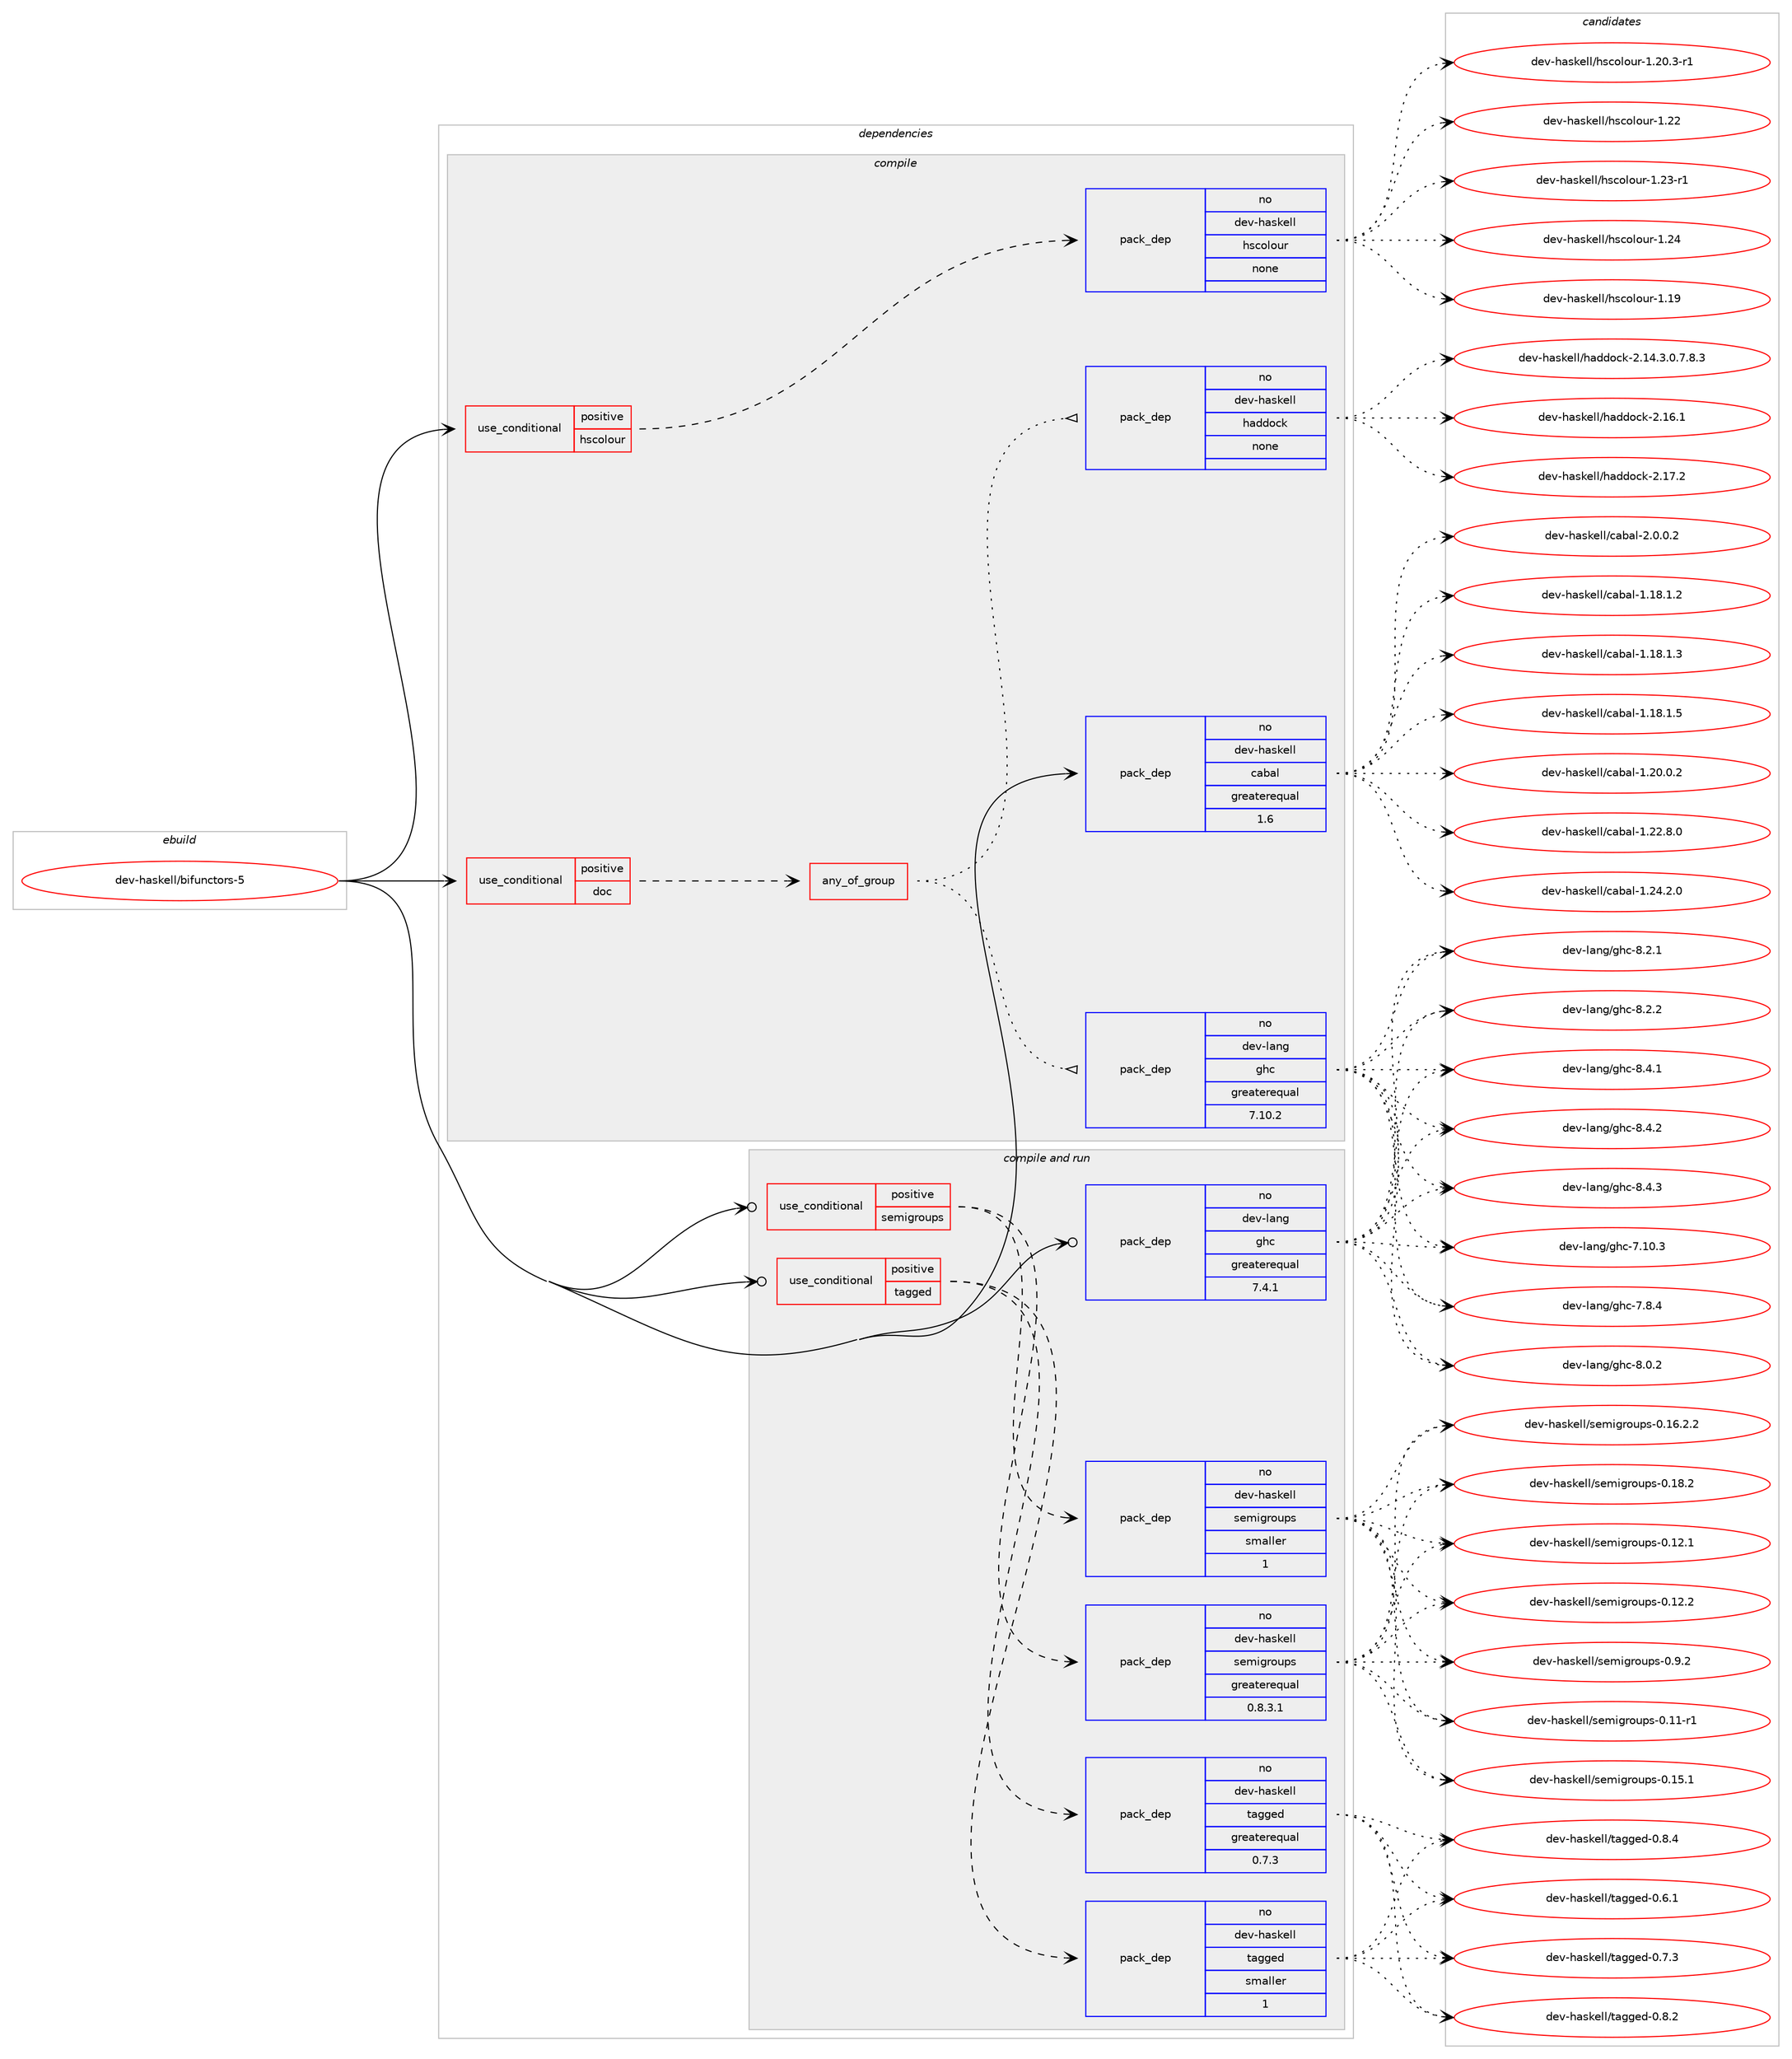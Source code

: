digraph prolog {

# *************
# Graph options
# *************

newrank=true;
concentrate=true;
compound=true;
graph [rankdir=LR,fontname=Helvetica,fontsize=10,ranksep=1.5];#, ranksep=2.5, nodesep=0.2];
edge  [arrowhead=vee];
node  [fontname=Helvetica,fontsize=10];

# **********
# The ebuild
# **********

subgraph cluster_leftcol {
color=gray;
rank=same;
label=<<i>ebuild</i>>;
id [label="dev-haskell/bifunctors-5", color=red, width=4, href="../dev-haskell/bifunctors-5.svg"];
}

# ****************
# The dependencies
# ****************

subgraph cluster_midcol {
color=gray;
label=<<i>dependencies</i>>;
subgraph cluster_compile {
fillcolor="#eeeeee";
style=filled;
label=<<i>compile</i>>;
subgraph cond358704 {
dependency1326969 [label=<<TABLE BORDER="0" CELLBORDER="1" CELLSPACING="0" CELLPADDING="4"><TR><TD ROWSPAN="3" CELLPADDING="10">use_conditional</TD></TR><TR><TD>positive</TD></TR><TR><TD>doc</TD></TR></TABLE>>, shape=none, color=red];
subgraph any20571 {
dependency1326970 [label=<<TABLE BORDER="0" CELLBORDER="1" CELLSPACING="0" CELLPADDING="4"><TR><TD CELLPADDING="10">any_of_group</TD></TR></TABLE>>, shape=none, color=red];subgraph pack947142 {
dependency1326971 [label=<<TABLE BORDER="0" CELLBORDER="1" CELLSPACING="0" CELLPADDING="4" WIDTH="220"><TR><TD ROWSPAN="6" CELLPADDING="30">pack_dep</TD></TR><TR><TD WIDTH="110">no</TD></TR><TR><TD>dev-haskell</TD></TR><TR><TD>haddock</TD></TR><TR><TD>none</TD></TR><TR><TD></TD></TR></TABLE>>, shape=none, color=blue];
}
dependency1326970:e -> dependency1326971:w [weight=20,style="dotted",arrowhead="oinv"];
subgraph pack947143 {
dependency1326972 [label=<<TABLE BORDER="0" CELLBORDER="1" CELLSPACING="0" CELLPADDING="4" WIDTH="220"><TR><TD ROWSPAN="6" CELLPADDING="30">pack_dep</TD></TR><TR><TD WIDTH="110">no</TD></TR><TR><TD>dev-lang</TD></TR><TR><TD>ghc</TD></TR><TR><TD>greaterequal</TD></TR><TR><TD>7.10.2</TD></TR></TABLE>>, shape=none, color=blue];
}
dependency1326970:e -> dependency1326972:w [weight=20,style="dotted",arrowhead="oinv"];
}
dependency1326969:e -> dependency1326970:w [weight=20,style="dashed",arrowhead="vee"];
}
id:e -> dependency1326969:w [weight=20,style="solid",arrowhead="vee"];
subgraph cond358705 {
dependency1326973 [label=<<TABLE BORDER="0" CELLBORDER="1" CELLSPACING="0" CELLPADDING="4"><TR><TD ROWSPAN="3" CELLPADDING="10">use_conditional</TD></TR><TR><TD>positive</TD></TR><TR><TD>hscolour</TD></TR></TABLE>>, shape=none, color=red];
subgraph pack947144 {
dependency1326974 [label=<<TABLE BORDER="0" CELLBORDER="1" CELLSPACING="0" CELLPADDING="4" WIDTH="220"><TR><TD ROWSPAN="6" CELLPADDING="30">pack_dep</TD></TR><TR><TD WIDTH="110">no</TD></TR><TR><TD>dev-haskell</TD></TR><TR><TD>hscolour</TD></TR><TR><TD>none</TD></TR><TR><TD></TD></TR></TABLE>>, shape=none, color=blue];
}
dependency1326973:e -> dependency1326974:w [weight=20,style="dashed",arrowhead="vee"];
}
id:e -> dependency1326973:w [weight=20,style="solid",arrowhead="vee"];
subgraph pack947145 {
dependency1326975 [label=<<TABLE BORDER="0" CELLBORDER="1" CELLSPACING="0" CELLPADDING="4" WIDTH="220"><TR><TD ROWSPAN="6" CELLPADDING="30">pack_dep</TD></TR><TR><TD WIDTH="110">no</TD></TR><TR><TD>dev-haskell</TD></TR><TR><TD>cabal</TD></TR><TR><TD>greaterequal</TD></TR><TR><TD>1.6</TD></TR></TABLE>>, shape=none, color=blue];
}
id:e -> dependency1326975:w [weight=20,style="solid",arrowhead="vee"];
}
subgraph cluster_compileandrun {
fillcolor="#eeeeee";
style=filled;
label=<<i>compile and run</i>>;
subgraph cond358706 {
dependency1326976 [label=<<TABLE BORDER="0" CELLBORDER="1" CELLSPACING="0" CELLPADDING="4"><TR><TD ROWSPAN="3" CELLPADDING="10">use_conditional</TD></TR><TR><TD>positive</TD></TR><TR><TD>semigroups</TD></TR></TABLE>>, shape=none, color=red];
subgraph pack947146 {
dependency1326977 [label=<<TABLE BORDER="0" CELLBORDER="1" CELLSPACING="0" CELLPADDING="4" WIDTH="220"><TR><TD ROWSPAN="6" CELLPADDING="30">pack_dep</TD></TR><TR><TD WIDTH="110">no</TD></TR><TR><TD>dev-haskell</TD></TR><TR><TD>semigroups</TD></TR><TR><TD>greaterequal</TD></TR><TR><TD>0.8.3.1</TD></TR></TABLE>>, shape=none, color=blue];
}
dependency1326976:e -> dependency1326977:w [weight=20,style="dashed",arrowhead="vee"];
subgraph pack947147 {
dependency1326978 [label=<<TABLE BORDER="0" CELLBORDER="1" CELLSPACING="0" CELLPADDING="4" WIDTH="220"><TR><TD ROWSPAN="6" CELLPADDING="30">pack_dep</TD></TR><TR><TD WIDTH="110">no</TD></TR><TR><TD>dev-haskell</TD></TR><TR><TD>semigroups</TD></TR><TR><TD>smaller</TD></TR><TR><TD>1</TD></TR></TABLE>>, shape=none, color=blue];
}
dependency1326976:e -> dependency1326978:w [weight=20,style="dashed",arrowhead="vee"];
}
id:e -> dependency1326976:w [weight=20,style="solid",arrowhead="odotvee"];
subgraph cond358707 {
dependency1326979 [label=<<TABLE BORDER="0" CELLBORDER="1" CELLSPACING="0" CELLPADDING="4"><TR><TD ROWSPAN="3" CELLPADDING="10">use_conditional</TD></TR><TR><TD>positive</TD></TR><TR><TD>tagged</TD></TR></TABLE>>, shape=none, color=red];
subgraph pack947148 {
dependency1326980 [label=<<TABLE BORDER="0" CELLBORDER="1" CELLSPACING="0" CELLPADDING="4" WIDTH="220"><TR><TD ROWSPAN="6" CELLPADDING="30">pack_dep</TD></TR><TR><TD WIDTH="110">no</TD></TR><TR><TD>dev-haskell</TD></TR><TR><TD>tagged</TD></TR><TR><TD>greaterequal</TD></TR><TR><TD>0.7.3</TD></TR></TABLE>>, shape=none, color=blue];
}
dependency1326979:e -> dependency1326980:w [weight=20,style="dashed",arrowhead="vee"];
subgraph pack947149 {
dependency1326981 [label=<<TABLE BORDER="0" CELLBORDER="1" CELLSPACING="0" CELLPADDING="4" WIDTH="220"><TR><TD ROWSPAN="6" CELLPADDING="30">pack_dep</TD></TR><TR><TD WIDTH="110">no</TD></TR><TR><TD>dev-haskell</TD></TR><TR><TD>tagged</TD></TR><TR><TD>smaller</TD></TR><TR><TD>1</TD></TR></TABLE>>, shape=none, color=blue];
}
dependency1326979:e -> dependency1326981:w [weight=20,style="dashed",arrowhead="vee"];
}
id:e -> dependency1326979:w [weight=20,style="solid",arrowhead="odotvee"];
subgraph pack947150 {
dependency1326982 [label=<<TABLE BORDER="0" CELLBORDER="1" CELLSPACING="0" CELLPADDING="4" WIDTH="220"><TR><TD ROWSPAN="6" CELLPADDING="30">pack_dep</TD></TR><TR><TD WIDTH="110">no</TD></TR><TR><TD>dev-lang</TD></TR><TR><TD>ghc</TD></TR><TR><TD>greaterequal</TD></TR><TR><TD>7.4.1</TD></TR></TABLE>>, shape=none, color=blue];
}
id:e -> dependency1326982:w [weight=20,style="solid",arrowhead="odotvee"];
}
subgraph cluster_run {
fillcolor="#eeeeee";
style=filled;
label=<<i>run</i>>;
}
}

# **************
# The candidates
# **************

subgraph cluster_choices {
rank=same;
color=gray;
label=<<i>candidates</i>>;

subgraph choice947142 {
color=black;
nodesep=1;
choice1001011184510497115107101108108471049710010011199107455046495246514648465546564651 [label="dev-haskell/haddock-2.14.3.0.7.8.3", color=red, width=4,href="../dev-haskell/haddock-2.14.3.0.7.8.3.svg"];
choice100101118451049711510710110810847104971001001119910745504649544649 [label="dev-haskell/haddock-2.16.1", color=red, width=4,href="../dev-haskell/haddock-2.16.1.svg"];
choice100101118451049711510710110810847104971001001119910745504649554650 [label="dev-haskell/haddock-2.17.2", color=red, width=4,href="../dev-haskell/haddock-2.17.2.svg"];
dependency1326971:e -> choice1001011184510497115107101108108471049710010011199107455046495246514648465546564651:w [style=dotted,weight="100"];
dependency1326971:e -> choice100101118451049711510710110810847104971001001119910745504649544649:w [style=dotted,weight="100"];
dependency1326971:e -> choice100101118451049711510710110810847104971001001119910745504649554650:w [style=dotted,weight="100"];
}
subgraph choice947143 {
color=black;
nodesep=1;
choice1001011184510897110103471031049945554649484651 [label="dev-lang/ghc-7.10.3", color=red, width=4,href="../dev-lang/ghc-7.10.3.svg"];
choice10010111845108971101034710310499455546564652 [label="dev-lang/ghc-7.8.4", color=red, width=4,href="../dev-lang/ghc-7.8.4.svg"];
choice10010111845108971101034710310499455646484650 [label="dev-lang/ghc-8.0.2", color=red, width=4,href="../dev-lang/ghc-8.0.2.svg"];
choice10010111845108971101034710310499455646504649 [label="dev-lang/ghc-8.2.1", color=red, width=4,href="../dev-lang/ghc-8.2.1.svg"];
choice10010111845108971101034710310499455646504650 [label="dev-lang/ghc-8.2.2", color=red, width=4,href="../dev-lang/ghc-8.2.2.svg"];
choice10010111845108971101034710310499455646524649 [label="dev-lang/ghc-8.4.1", color=red, width=4,href="../dev-lang/ghc-8.4.1.svg"];
choice10010111845108971101034710310499455646524650 [label="dev-lang/ghc-8.4.2", color=red, width=4,href="../dev-lang/ghc-8.4.2.svg"];
choice10010111845108971101034710310499455646524651 [label="dev-lang/ghc-8.4.3", color=red, width=4,href="../dev-lang/ghc-8.4.3.svg"];
dependency1326972:e -> choice1001011184510897110103471031049945554649484651:w [style=dotted,weight="100"];
dependency1326972:e -> choice10010111845108971101034710310499455546564652:w [style=dotted,weight="100"];
dependency1326972:e -> choice10010111845108971101034710310499455646484650:w [style=dotted,weight="100"];
dependency1326972:e -> choice10010111845108971101034710310499455646504649:w [style=dotted,weight="100"];
dependency1326972:e -> choice10010111845108971101034710310499455646504650:w [style=dotted,weight="100"];
dependency1326972:e -> choice10010111845108971101034710310499455646524649:w [style=dotted,weight="100"];
dependency1326972:e -> choice10010111845108971101034710310499455646524650:w [style=dotted,weight="100"];
dependency1326972:e -> choice10010111845108971101034710310499455646524651:w [style=dotted,weight="100"];
}
subgraph choice947144 {
color=black;
nodesep=1;
choice100101118451049711510710110810847104115991111081111171144549464957 [label="dev-haskell/hscolour-1.19", color=red, width=4,href="../dev-haskell/hscolour-1.19.svg"];
choice10010111845104971151071011081084710411599111108111117114454946504846514511449 [label="dev-haskell/hscolour-1.20.3-r1", color=red, width=4,href="../dev-haskell/hscolour-1.20.3-r1.svg"];
choice100101118451049711510710110810847104115991111081111171144549465050 [label="dev-haskell/hscolour-1.22", color=red, width=4,href="../dev-haskell/hscolour-1.22.svg"];
choice1001011184510497115107101108108471041159911110811111711445494650514511449 [label="dev-haskell/hscolour-1.23-r1", color=red, width=4,href="../dev-haskell/hscolour-1.23-r1.svg"];
choice100101118451049711510710110810847104115991111081111171144549465052 [label="dev-haskell/hscolour-1.24", color=red, width=4,href="../dev-haskell/hscolour-1.24.svg"];
dependency1326974:e -> choice100101118451049711510710110810847104115991111081111171144549464957:w [style=dotted,weight="100"];
dependency1326974:e -> choice10010111845104971151071011081084710411599111108111117114454946504846514511449:w [style=dotted,weight="100"];
dependency1326974:e -> choice100101118451049711510710110810847104115991111081111171144549465050:w [style=dotted,weight="100"];
dependency1326974:e -> choice1001011184510497115107101108108471041159911110811111711445494650514511449:w [style=dotted,weight="100"];
dependency1326974:e -> choice100101118451049711510710110810847104115991111081111171144549465052:w [style=dotted,weight="100"];
}
subgraph choice947145 {
color=black;
nodesep=1;
choice10010111845104971151071011081084799979897108454946495646494650 [label="dev-haskell/cabal-1.18.1.2", color=red, width=4,href="../dev-haskell/cabal-1.18.1.2.svg"];
choice10010111845104971151071011081084799979897108454946495646494651 [label="dev-haskell/cabal-1.18.1.3", color=red, width=4,href="../dev-haskell/cabal-1.18.1.3.svg"];
choice10010111845104971151071011081084799979897108454946495646494653 [label="dev-haskell/cabal-1.18.1.5", color=red, width=4,href="../dev-haskell/cabal-1.18.1.5.svg"];
choice10010111845104971151071011081084799979897108454946504846484650 [label="dev-haskell/cabal-1.20.0.2", color=red, width=4,href="../dev-haskell/cabal-1.20.0.2.svg"];
choice10010111845104971151071011081084799979897108454946505046564648 [label="dev-haskell/cabal-1.22.8.0", color=red, width=4,href="../dev-haskell/cabal-1.22.8.0.svg"];
choice10010111845104971151071011081084799979897108454946505246504648 [label="dev-haskell/cabal-1.24.2.0", color=red, width=4,href="../dev-haskell/cabal-1.24.2.0.svg"];
choice100101118451049711510710110810847999798971084550464846484650 [label="dev-haskell/cabal-2.0.0.2", color=red, width=4,href="../dev-haskell/cabal-2.0.0.2.svg"];
dependency1326975:e -> choice10010111845104971151071011081084799979897108454946495646494650:w [style=dotted,weight="100"];
dependency1326975:e -> choice10010111845104971151071011081084799979897108454946495646494651:w [style=dotted,weight="100"];
dependency1326975:e -> choice10010111845104971151071011081084799979897108454946495646494653:w [style=dotted,weight="100"];
dependency1326975:e -> choice10010111845104971151071011081084799979897108454946504846484650:w [style=dotted,weight="100"];
dependency1326975:e -> choice10010111845104971151071011081084799979897108454946505046564648:w [style=dotted,weight="100"];
dependency1326975:e -> choice10010111845104971151071011081084799979897108454946505246504648:w [style=dotted,weight="100"];
dependency1326975:e -> choice100101118451049711510710110810847999798971084550464846484650:w [style=dotted,weight="100"];
}
subgraph choice947146 {
color=black;
nodesep=1;
choice10010111845104971151071011081084711510110910510311411111711211545484649494511449 [label="dev-haskell/semigroups-0.11-r1", color=red, width=4,href="../dev-haskell/semigroups-0.11-r1.svg"];
choice10010111845104971151071011081084711510110910510311411111711211545484649504649 [label="dev-haskell/semigroups-0.12.1", color=red, width=4,href="../dev-haskell/semigroups-0.12.1.svg"];
choice10010111845104971151071011081084711510110910510311411111711211545484649504650 [label="dev-haskell/semigroups-0.12.2", color=red, width=4,href="../dev-haskell/semigroups-0.12.2.svg"];
choice10010111845104971151071011081084711510110910510311411111711211545484649534649 [label="dev-haskell/semigroups-0.15.1", color=red, width=4,href="../dev-haskell/semigroups-0.15.1.svg"];
choice100101118451049711510710110810847115101109105103114111117112115454846495446504650 [label="dev-haskell/semigroups-0.16.2.2", color=red, width=4,href="../dev-haskell/semigroups-0.16.2.2.svg"];
choice10010111845104971151071011081084711510110910510311411111711211545484649564650 [label="dev-haskell/semigroups-0.18.2", color=red, width=4,href="../dev-haskell/semigroups-0.18.2.svg"];
choice100101118451049711510710110810847115101109105103114111117112115454846574650 [label="dev-haskell/semigroups-0.9.2", color=red, width=4,href="../dev-haskell/semigroups-0.9.2.svg"];
dependency1326977:e -> choice10010111845104971151071011081084711510110910510311411111711211545484649494511449:w [style=dotted,weight="100"];
dependency1326977:e -> choice10010111845104971151071011081084711510110910510311411111711211545484649504649:w [style=dotted,weight="100"];
dependency1326977:e -> choice10010111845104971151071011081084711510110910510311411111711211545484649504650:w [style=dotted,weight="100"];
dependency1326977:e -> choice10010111845104971151071011081084711510110910510311411111711211545484649534649:w [style=dotted,weight="100"];
dependency1326977:e -> choice100101118451049711510710110810847115101109105103114111117112115454846495446504650:w [style=dotted,weight="100"];
dependency1326977:e -> choice10010111845104971151071011081084711510110910510311411111711211545484649564650:w [style=dotted,weight="100"];
dependency1326977:e -> choice100101118451049711510710110810847115101109105103114111117112115454846574650:w [style=dotted,weight="100"];
}
subgraph choice947147 {
color=black;
nodesep=1;
choice10010111845104971151071011081084711510110910510311411111711211545484649494511449 [label="dev-haskell/semigroups-0.11-r1", color=red, width=4,href="../dev-haskell/semigroups-0.11-r1.svg"];
choice10010111845104971151071011081084711510110910510311411111711211545484649504649 [label="dev-haskell/semigroups-0.12.1", color=red, width=4,href="../dev-haskell/semigroups-0.12.1.svg"];
choice10010111845104971151071011081084711510110910510311411111711211545484649504650 [label="dev-haskell/semigroups-0.12.2", color=red, width=4,href="../dev-haskell/semigroups-0.12.2.svg"];
choice10010111845104971151071011081084711510110910510311411111711211545484649534649 [label="dev-haskell/semigroups-0.15.1", color=red, width=4,href="../dev-haskell/semigroups-0.15.1.svg"];
choice100101118451049711510710110810847115101109105103114111117112115454846495446504650 [label="dev-haskell/semigroups-0.16.2.2", color=red, width=4,href="../dev-haskell/semigroups-0.16.2.2.svg"];
choice10010111845104971151071011081084711510110910510311411111711211545484649564650 [label="dev-haskell/semigroups-0.18.2", color=red, width=4,href="../dev-haskell/semigroups-0.18.2.svg"];
choice100101118451049711510710110810847115101109105103114111117112115454846574650 [label="dev-haskell/semigroups-0.9.2", color=red, width=4,href="../dev-haskell/semigroups-0.9.2.svg"];
dependency1326978:e -> choice10010111845104971151071011081084711510110910510311411111711211545484649494511449:w [style=dotted,weight="100"];
dependency1326978:e -> choice10010111845104971151071011081084711510110910510311411111711211545484649504649:w [style=dotted,weight="100"];
dependency1326978:e -> choice10010111845104971151071011081084711510110910510311411111711211545484649504650:w [style=dotted,weight="100"];
dependency1326978:e -> choice10010111845104971151071011081084711510110910510311411111711211545484649534649:w [style=dotted,weight="100"];
dependency1326978:e -> choice100101118451049711510710110810847115101109105103114111117112115454846495446504650:w [style=dotted,weight="100"];
dependency1326978:e -> choice10010111845104971151071011081084711510110910510311411111711211545484649564650:w [style=dotted,weight="100"];
dependency1326978:e -> choice100101118451049711510710110810847115101109105103114111117112115454846574650:w [style=dotted,weight="100"];
}
subgraph choice947148 {
color=black;
nodesep=1;
choice10010111845104971151071011081084711697103103101100454846544649 [label="dev-haskell/tagged-0.6.1", color=red, width=4,href="../dev-haskell/tagged-0.6.1.svg"];
choice10010111845104971151071011081084711697103103101100454846554651 [label="dev-haskell/tagged-0.7.3", color=red, width=4,href="../dev-haskell/tagged-0.7.3.svg"];
choice10010111845104971151071011081084711697103103101100454846564650 [label="dev-haskell/tagged-0.8.2", color=red, width=4,href="../dev-haskell/tagged-0.8.2.svg"];
choice10010111845104971151071011081084711697103103101100454846564652 [label="dev-haskell/tagged-0.8.4", color=red, width=4,href="../dev-haskell/tagged-0.8.4.svg"];
dependency1326980:e -> choice10010111845104971151071011081084711697103103101100454846544649:w [style=dotted,weight="100"];
dependency1326980:e -> choice10010111845104971151071011081084711697103103101100454846554651:w [style=dotted,weight="100"];
dependency1326980:e -> choice10010111845104971151071011081084711697103103101100454846564650:w [style=dotted,weight="100"];
dependency1326980:e -> choice10010111845104971151071011081084711697103103101100454846564652:w [style=dotted,weight="100"];
}
subgraph choice947149 {
color=black;
nodesep=1;
choice10010111845104971151071011081084711697103103101100454846544649 [label="dev-haskell/tagged-0.6.1", color=red, width=4,href="../dev-haskell/tagged-0.6.1.svg"];
choice10010111845104971151071011081084711697103103101100454846554651 [label="dev-haskell/tagged-0.7.3", color=red, width=4,href="../dev-haskell/tagged-0.7.3.svg"];
choice10010111845104971151071011081084711697103103101100454846564650 [label="dev-haskell/tagged-0.8.2", color=red, width=4,href="../dev-haskell/tagged-0.8.2.svg"];
choice10010111845104971151071011081084711697103103101100454846564652 [label="dev-haskell/tagged-0.8.4", color=red, width=4,href="../dev-haskell/tagged-0.8.4.svg"];
dependency1326981:e -> choice10010111845104971151071011081084711697103103101100454846544649:w [style=dotted,weight="100"];
dependency1326981:e -> choice10010111845104971151071011081084711697103103101100454846554651:w [style=dotted,weight="100"];
dependency1326981:e -> choice10010111845104971151071011081084711697103103101100454846564650:w [style=dotted,weight="100"];
dependency1326981:e -> choice10010111845104971151071011081084711697103103101100454846564652:w [style=dotted,weight="100"];
}
subgraph choice947150 {
color=black;
nodesep=1;
choice1001011184510897110103471031049945554649484651 [label="dev-lang/ghc-7.10.3", color=red, width=4,href="../dev-lang/ghc-7.10.3.svg"];
choice10010111845108971101034710310499455546564652 [label="dev-lang/ghc-7.8.4", color=red, width=4,href="../dev-lang/ghc-7.8.4.svg"];
choice10010111845108971101034710310499455646484650 [label="dev-lang/ghc-8.0.2", color=red, width=4,href="../dev-lang/ghc-8.0.2.svg"];
choice10010111845108971101034710310499455646504649 [label="dev-lang/ghc-8.2.1", color=red, width=4,href="../dev-lang/ghc-8.2.1.svg"];
choice10010111845108971101034710310499455646504650 [label="dev-lang/ghc-8.2.2", color=red, width=4,href="../dev-lang/ghc-8.2.2.svg"];
choice10010111845108971101034710310499455646524649 [label="dev-lang/ghc-8.4.1", color=red, width=4,href="../dev-lang/ghc-8.4.1.svg"];
choice10010111845108971101034710310499455646524650 [label="dev-lang/ghc-8.4.2", color=red, width=4,href="../dev-lang/ghc-8.4.2.svg"];
choice10010111845108971101034710310499455646524651 [label="dev-lang/ghc-8.4.3", color=red, width=4,href="../dev-lang/ghc-8.4.3.svg"];
dependency1326982:e -> choice1001011184510897110103471031049945554649484651:w [style=dotted,weight="100"];
dependency1326982:e -> choice10010111845108971101034710310499455546564652:w [style=dotted,weight="100"];
dependency1326982:e -> choice10010111845108971101034710310499455646484650:w [style=dotted,weight="100"];
dependency1326982:e -> choice10010111845108971101034710310499455646504649:w [style=dotted,weight="100"];
dependency1326982:e -> choice10010111845108971101034710310499455646504650:w [style=dotted,weight="100"];
dependency1326982:e -> choice10010111845108971101034710310499455646524649:w [style=dotted,weight="100"];
dependency1326982:e -> choice10010111845108971101034710310499455646524650:w [style=dotted,weight="100"];
dependency1326982:e -> choice10010111845108971101034710310499455646524651:w [style=dotted,weight="100"];
}
}

}
